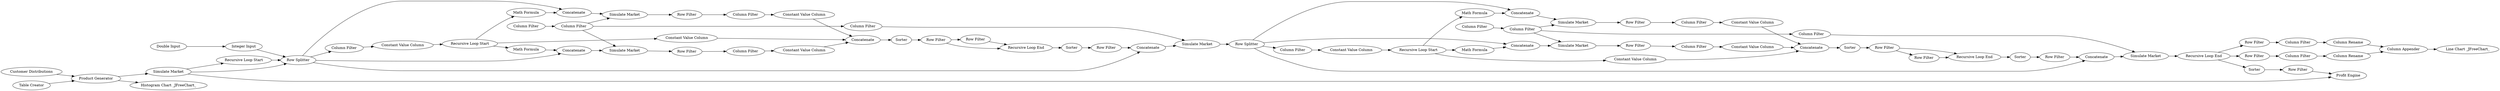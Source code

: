 digraph {
	"-4603966984647106263_2" [label="Histogram Chart _JFreeChart_"]
	"-8596979695342749811_55" [label="Row Splitter"]
	"-4603966984647106263_69" [label="Row Filter"]
	"-4603966984647106263_48" [label="Product Generator"]
	"-8596979695342749811_58" [label=Concatenate]
	"-8596979695342749811_22" [label="Column Filter"]
	"-7443936624753539645_63" [label="Integer Input"]
	"-8596979695342749811_57" [label=Concatenate]
	"-8596979695342749811_19" [label="Simulate Market"]
	"-4603966984647106263_78" [label="Column Appender"]
	"-8596979695342749811_63" [label=Concatenate]
	"-7443936624753539645_52" [label="Row Filter"]
	"-8596979695342749811_54" [label="Row Filter"]
	"-7443936624753539645_26" [label="Constant Value Column"]
	"-7443936624753539645_61" [label="Column Filter"]
	"-8596979695342749811_17" [label="Recursive Loop Start"]
	"-7443936624753539645_58" [label=Concatenate]
	"-4603966984647106263_50" [label="Customer Distributions"]
	"-7443936624753539645_57" [label=Concatenate]
	"-8596979695342749811_18" [label="Recursive Loop End"]
	"-8596979695342749811_15" [label="Math Formula"]
	"-8596979695342749811_25" [label="Constant Value Column"]
	"-7443936624753539645_30" [label="Row Filter"]
	"-7443936624753539645_65" [label=Concatenate]
	"-4603966984647106263_12" [label="Simulate Market"]
	"-8596979695342749811_26" [label="Constant Value Column"]
	"-7443936624753539645_25" [label="Constant Value Column"]
	"-7443936624753539645_46" [label="Constant Value Column"]
	"-7443936624753539645_62" [label="Column Filter"]
	"-8596979695342749811_60" [label="Column Filter"]
	"-7443936624753539645_19" [label="Simulate Market"]
	"-4603966984647106263_73" [label="Column Filter"]
	"-8596979695342749811_53" [label=Sorter]
	"-8596979695342749811_24" [label="Column Filter"]
	"-4603966984647106263_70" [label="Row Filter"]
	"-8596979695342749811_51" [label="Row Filter"]
	"-8596979695342749811_52" [label="Row Filter"]
	"-4603966984647106263_71" [label="Row Filter"]
	"-8596979695342749811_56" [label=Concatenate]
	"-8596979695342749811_61" [label="Column Filter"]
	"-4603966984647106263_77" [label="Line Chart _JFreeChart_"]
	"-7443936624753539645_31" [label="Row Filter"]
	"-7443936624753539645_53" [label=Sorter]
	"-4603966984647106263_47" [label="Table Creator"]
	"-7443936624753539645_24" [label="Column Filter"]
	"-8596979695342749811_31" [label="Row Filter"]
	"-7443936624753539645_54" [label="Row Filter"]
	"-7443936624753539645_56" [label=Concatenate]
	"-8596979695342749811_27" [label="Constant Value Column"]
	"-8596979695342749811_59" [label="Simulate Market"]
	"-8596979695342749811_46" [label="Constant Value Column"]
	"-8596979695342749811_13" [label="Column Filter"]
	"-8596979695342749811_62" [label="Column Filter"]
	"-7443936624753539645_20" [label="Simulate Market"]
	"-4603966984647106263_75" [label="Column Rename"]
	"-4603966984647106263_67" [label="Profit Engine"]
	"-7443936624753539645_60" [label="Column Filter"]
	"-4603966984647106263_64" [label="Recursive Loop Start"]
	"-7443936624753539645_27" [label="Constant Value Column"]
	"-8596979695342749811_30" [label="Row Filter"]
	"-7443936624753539645_22" [label="Column Filter"]
	"-4603966984647106263_72" [label="Column Filter"]
	"-7443936624753539645_64" [label="Double Input"]
	"-7443936624753539645_59" [label="Simulate Market"]
	"-7443936624753539645_13" [label="Column Filter"]
	"-7443936624753539645_29" [label=Sorter]
	"-7443936624753539645_51" [label="Row Filter"]
	"-7443936624753539645_16" [label="Math Formula"]
	"-4603966984647106263_65" [label="Recursive Loop End"]
	"-7443936624753539645_18" [label="Recursive Loop End"]
	"-7443936624753539645_15" [label="Math Formula"]
	"-4603966984647106263_68" [label=Sorter]
	"-4603966984647106263_74" [label="Column Rename"]
	"-8596979695342749811_16" [label="Math Formula"]
	"-8596979695342749811_29" [label=Sorter]
	"-7443936624753539645_17" [label="Recursive Loop Start"]
	"-8596979695342749811_20" [label="Simulate Market"]
	"-7443936624753539645_55" [label="Row Splitter"]
	"-7443936624753539645_58" -> "-7443936624753539645_59"
	"-8596979695342749811_16" -> "-8596979695342749811_57"
	"-7443936624753539645_55" -> "-7443936624753539645_57"
	"-7443936624753539645_18" -> "-7443936624753539645_53"
	"-7443936624753539645_16" -> "-7443936624753539645_57"
	"-7443936624753539645_61" -> "-7443936624753539645_62"
	"-7443936624753539645_52" -> "-7443936624753539645_24"
	"-7443936624753539645_17" -> "-7443936624753539645_16"
	"-8596979695342749811_56" -> "-8596979695342749811_19"
	"-4603966984647106263_64" -> "-7443936624753539645_55"
	"-8596979695342749811_60" -> "-8596979695342749811_61"
	"-8596979695342749811_54" -> "-8596979695342749811_58"
	"-7443936624753539645_53" -> "-7443936624753539645_54"
	"-4603966984647106263_48" -> "-4603966984647106263_12"
	"-7443936624753539645_17" -> "-7443936624753539645_15"
	"-4603966984647106263_65" -> "-4603966984647106263_70"
	"-4603966984647106263_69" -> "-4603966984647106263_67"
	"-4603966984647106263_12" -> "-7443936624753539645_55"
	"-4603966984647106263_78" -> "-4603966984647106263_77"
	"-4603966984647106263_71" -> "-4603966984647106263_72"
	"-7443936624753539645_30" -> "-7443936624753539645_18"
	"-8596979695342749811_61" -> "-8596979695342749811_62"
	"-4603966984647106263_12" -> "-4603966984647106263_64"
	"-8596979695342749811_25" -> "-8596979695342749811_63"
	"-7443936624753539645_29" -> "-7443936624753539645_30"
	"-8596979695342749811_18" -> "-8596979695342749811_53"
	"-7443936624753539645_55" -> "-7443936624753539645_58"
	"-7443936624753539645_55" -> "-7443936624753539645_56"
	"-7443936624753539645_22" -> "-7443936624753539645_25"
	"-7443936624753539645_25" -> "-7443936624753539645_65"
	"-8596979695342749811_30" -> "-8596979695342749811_31"
	"-7443936624753539645_15" -> "-7443936624753539645_56"
	"-8596979695342749811_55" -> "-8596979695342749811_13"
	"-7443936624753539645_19" -> "-7443936624753539645_51"
	"-7443936624753539645_63" -> "-7443936624753539645_55"
	"-8596979695342749811_51" -> "-8596979695342749811_22"
	"-4603966984647106263_12" -> "-4603966984647106263_67"
	"-8596979695342749811_63" -> "-8596979695342749811_29"
	"-8596979695342749811_55" -> "-8596979695342749811_57"
	"-8596979695342749811_26" -> "-8596979695342749811_63"
	"-8596979695342749811_46" -> "-8596979695342749811_17"
	"-8596979695342749811_19" -> "-8596979695342749811_51"
	"-7443936624753539645_51" -> "-7443936624753539645_22"
	"-8596979695342749811_27" -> "-8596979695342749811_63"
	"-4603966984647106263_70" -> "-4603966984647106263_73"
	"-8596979695342749811_22" -> "-8596979695342749811_25"
	"-4603966984647106263_72" -> "-4603966984647106263_74"
	"-8596979695342749811_61" -> "-8596979695342749811_20"
	"-7443936624753539645_54" -> "-7443936624753539645_58"
	"-4603966984647106263_75" -> "-4603966984647106263_78"
	"-7443936624753539645_31" -> "-7443936624753539645_18"
	"-4603966984647106263_50" -> "-4603966984647106263_48"
	"-7443936624753539645_55" -> "-7443936624753539645_13"
	"-7443936624753539645_17" -> "-7443936624753539645_27"
	"-7443936624753539645_60" -> "-7443936624753539645_61"
	"-8596979695342749811_24" -> "-8596979695342749811_26"
	"-7443936624753539645_64" -> "-7443936624753539645_63"
	"-8596979695342749811_17" -> "-8596979695342749811_15"
	"-7443936624753539645_59" -> "-8596979695342749811_55"
	"-8596979695342749811_55" -> "-8596979695342749811_58"
	"-8596979695342749811_57" -> "-8596979695342749811_20"
	"-7443936624753539645_61" -> "-7443936624753539645_19"
	"-8596979695342749811_30" -> "-8596979695342749811_18"
	"-7443936624753539645_13" -> "-7443936624753539645_46"
	"-8596979695342749811_13" -> "-8596979695342749811_46"
	"-7443936624753539645_24" -> "-7443936624753539645_26"
	"-8596979695342749811_61" -> "-8596979695342749811_19"
	"-7443936624753539645_56" -> "-7443936624753539645_19"
	"-8596979695342749811_31" -> "-8596979695342749811_18"
	"-4603966984647106263_65" -> "-4603966984647106263_71"
	"-8596979695342749811_15" -> "-8596979695342749811_56"
	"-7443936624753539645_27" -> "-7443936624753539645_65"
	"-8596979695342749811_17" -> "-8596979695342749811_27"
	"-8596979695342749811_17" -> "-8596979695342749811_16"
	"-8596979695342749811_59" -> "-4603966984647106263_65"
	"-7443936624753539645_46" -> "-7443936624753539645_17"
	"-7443936624753539645_26" -> "-7443936624753539645_65"
	"-4603966984647106263_47" -> "-4603966984647106263_48"
	"-8596979695342749811_52" -> "-8596979695342749811_24"
	"-4603966984647106263_73" -> "-4603966984647106263_75"
	"-4603966984647106263_65" -> "-4603966984647106263_68"
	"-7443936624753539645_30" -> "-7443936624753539645_31"
	"-8596979695342749811_53" -> "-8596979695342749811_54"
	"-8596979695342749811_58" -> "-8596979695342749811_59"
	"-8596979695342749811_55" -> "-8596979695342749811_56"
	"-4603966984647106263_68" -> "-4603966984647106263_69"
	"-7443936624753539645_65" -> "-7443936624753539645_29"
	"-8596979695342749811_62" -> "-8596979695342749811_59"
	"-8596979695342749811_29" -> "-8596979695342749811_30"
	"-8596979695342749811_20" -> "-8596979695342749811_52"
	"-7443936624753539645_61" -> "-7443936624753539645_20"
	"-7443936624753539645_20" -> "-7443936624753539645_52"
	"-4603966984647106263_74" -> "-4603966984647106263_78"
	"-4603966984647106263_48" -> "-4603966984647106263_2"
	"-7443936624753539645_62" -> "-7443936624753539645_59"
	"-7443936624753539645_57" -> "-7443936624753539645_20"
	rankdir=LR
}

